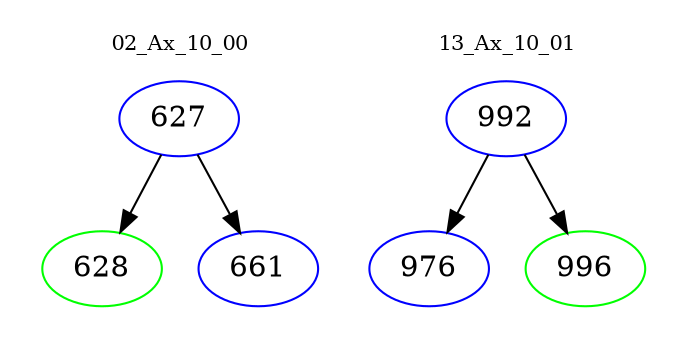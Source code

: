 digraph{
subgraph cluster_0 {
color = white
label = "02_Ax_10_00";
fontsize=10;
T0_627 [label="627", color="blue"]
T0_627 -> T0_628 [color="black"]
T0_628 [label="628", color="green"]
T0_627 -> T0_661 [color="black"]
T0_661 [label="661", color="blue"]
}
subgraph cluster_1 {
color = white
label = "13_Ax_10_01";
fontsize=10;
T1_992 [label="992", color="blue"]
T1_992 -> T1_976 [color="black"]
T1_976 [label="976", color="blue"]
T1_992 -> T1_996 [color="black"]
T1_996 [label="996", color="green"]
}
}
